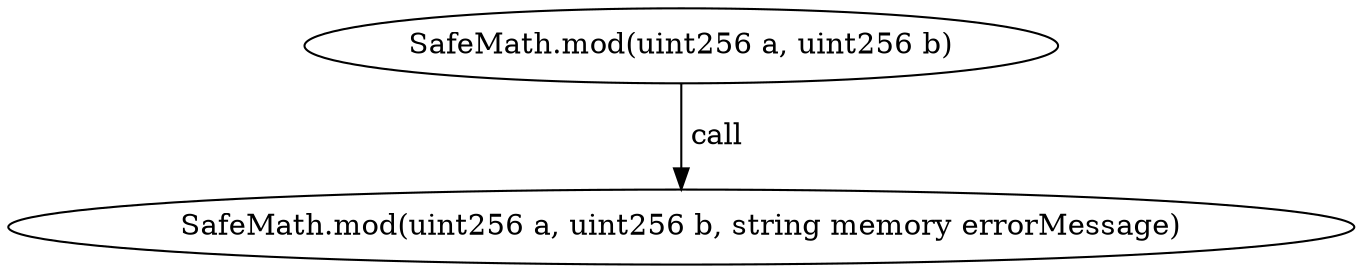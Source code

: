 digraph "" {
	graph [bb="0,0,537.52,124.8"];
	node [label="\N"];
	"SafeMath.mod(uint256 a, uint256 b)"	 [height=0.5,
		pos="268.76,106.8",
		width=4.2328];
	"SafeMath.mod(uint256 a, uint256 b, string memory errorMessage)"	 [height=0.5,
		pos="268.76,18",
		width=7.4655];
	"SafeMath.mod(uint256 a, uint256 b)" -> "SafeMath.mod(uint256 a, uint256 b, string memory errorMessage)" [key=call,
	label=" call",
	lp="280.61,62.4",
	pos="e,268.76,36.072 268.76,88.401 268.76,76.295 268.76,60.208 268.76,46.467"];
}
